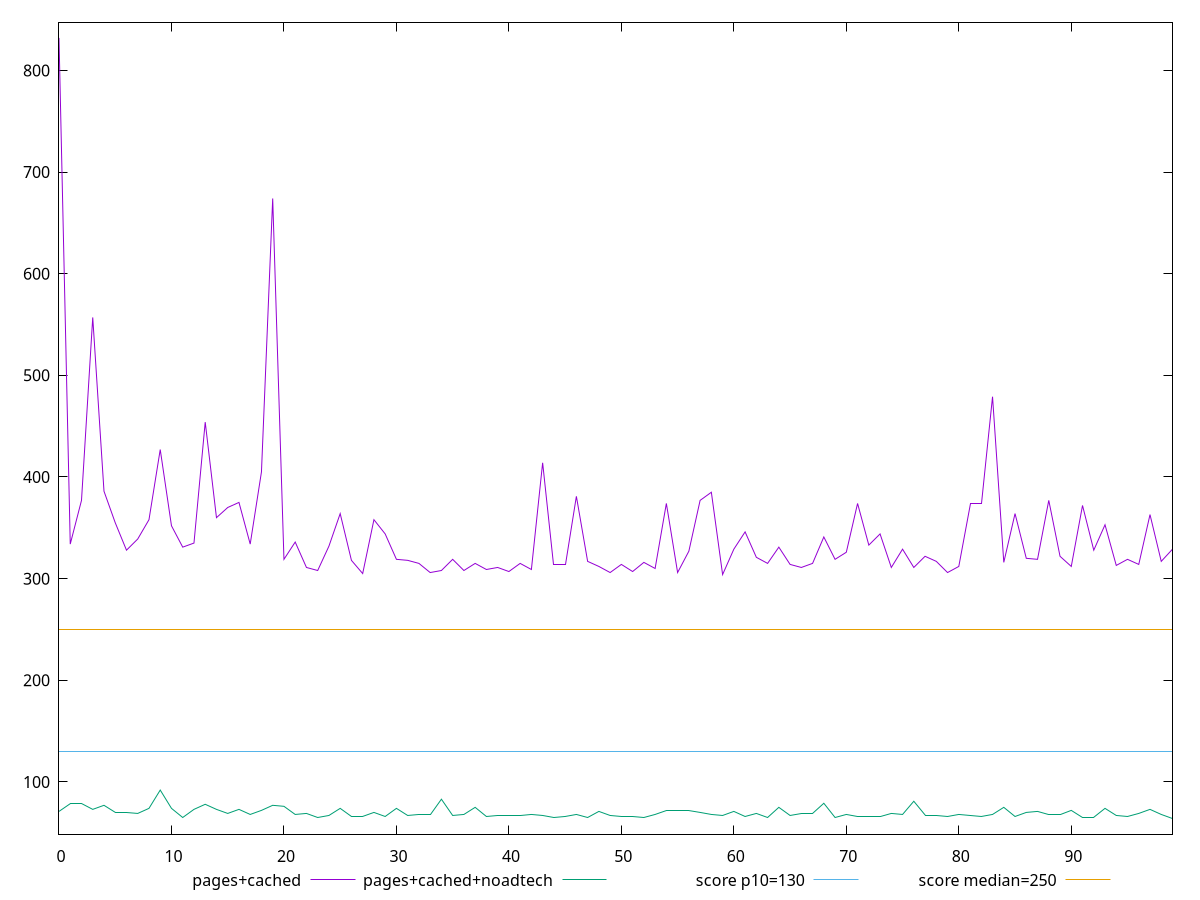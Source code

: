 reset

$pagesCached <<EOF
0 832
1 334
2 377
3 557
4 385.9999999999991
5 355.0000000000009
6 328
7 339
8 358
9 427
10 352
11 331
12 334.9999999999991
13 454
14 360
15 370.0000000000009
16 375
17 333.9999999999991
18 404.9999999999991
19 674
20 319
21 336
22 311
23 308.0000000000009
24 332
25 364
26 317.9999999999991
27 305.0000000000009
28 358
29 344
30 319.0000000000009
31 317.9999999999991
32 315.0000000000009
33 306
34 308
35 319
36 307.9999999999991
37 315.0000000000009
38 309
39 311
40 307
41 315
42 308.9999999999991
43 413.9999999999991
44 314
45 314.0000000000009
46 381
47 317
48 312
49 305.9999999999991
50 314
51 307
52 316
53 310
54 374.0000000000009
55 305.9999999999991
56 327
57 376.9999999999991
58 385
59 304
60 329.0000000000009
61 346
62 321
63 314.9999999999991
64 331.0000000000009
65 314
66 311
67 315
68 340.9999999999991
69 319
70 326
71 373.9999999999991
72 332.9999999999991
73 344
74 311.0000000000009
75 329
76 311
77 322
78 316.9999999999991
79 306.0000000000009
80 312
81 373.9999999999982
82 374.0000000000009
83 479
84 315.9999999999991
85 364
86 320.0000000000009
87 319
88 377.0000000000009
89 322
90 312
91 372
92 327.9999999999991
93 353
94 313.0000000000009
95 319
96 314
97 362.9999999999991
98 317.0000000000009
99 328.9999999999991
EOF

$pagesCachedNoadtech <<EOF
0 71
1 79
2 79
3 73
4 77
5 70
6 70
7 69
8 74
9 92
10 74
11 65
12 73
13 78
14 73
15 69
16 73
17 68
18 72
19 77
20 76
21 68
22 69
23 65
24 67
25 74
26 66
27 66
28 70
29 66
30 74
31 67
32 68
33 68
34 83
35 67
36 68
37 75
38 66
39 67
40 67
41 67
42 68
43 67
44 65
45 66
46 68
47 65
48 71
49 67
50 66
51 66
52 65
53 68
54 72
55 72
56 72
57 70
58 68
59 67
60 71
61 66
62 69
63 65
64 75
65 67
66 69
67 69
68 79
69 65
70 68
71 66
72 66
73 66
74 69
75 68
76 81
77 67
78 67
79 66
80 68
81 67
82 66
83 68
84 75
85 66
86 70
87 71
88 68
89 68
90 72
91 65
92 65
93 74
94 67
95 66
96 69
97 73
98 68
99 64
EOF

set key outside below
set xrange [0:99]
set yrange [48.64:847.36]
set trange [48.64:847.36]
set terminal svg size 640, 520 enhanced background rgb 'white'
set output "report_00016_2021-02-10T13-31-48.338Z/max-potential-fid/comparison/line/1_vs_2.svg"

plot $pagesCached title "pages+cached" with line, \
     $pagesCachedNoadtech title "pages+cached+noadtech" with line, \
     130 title "score p10=130", \
     250 title "score median=250"

reset
